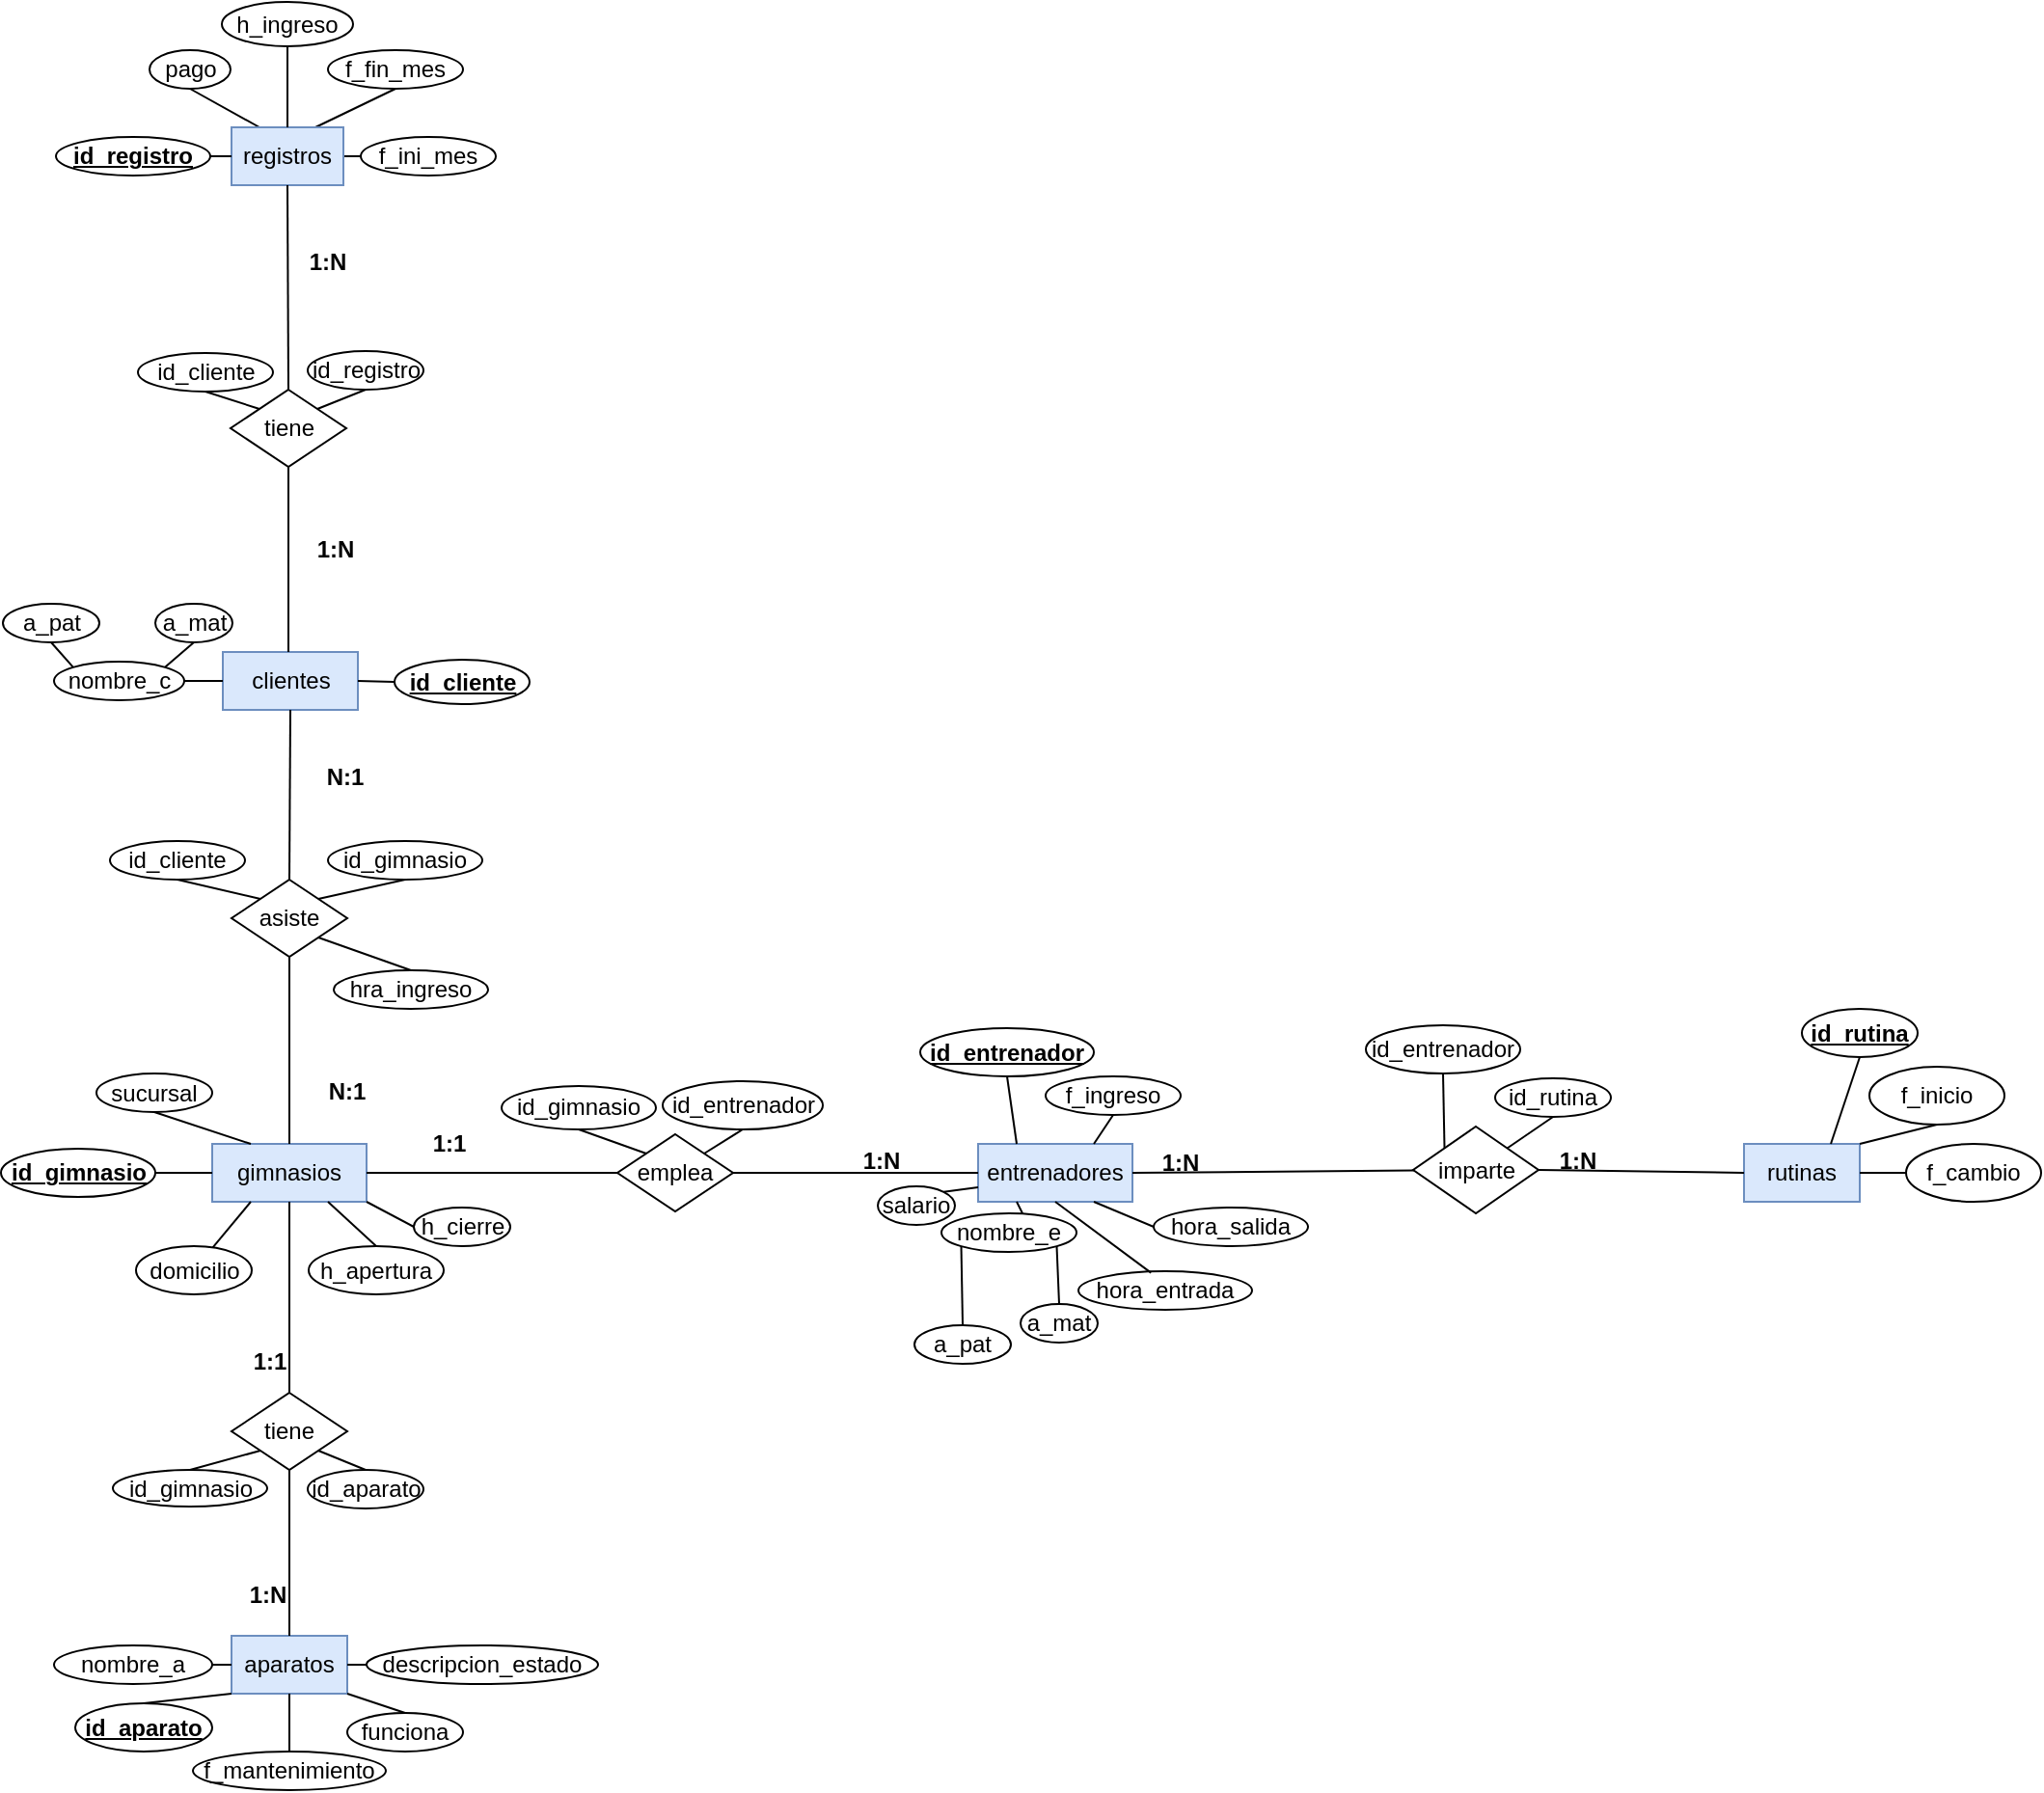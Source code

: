 <mxfile version="14.6.13" type="device"><diagram id="R2lEEEUBdFMjLlhIrx00" name="Page-1"><mxGraphModel dx="1730" dy="2013" grid="1" gridSize="10" guides="1" tooltips="1" connect="1" arrows="1" fold="1" page="1" pageScale="1" pageWidth="850" pageHeight="1100" math="0" shadow="0" extFonts="Permanent Marker^https://fonts.googleapis.com/css?family=Permanent+Marker"><root><mxCell id="0"/><mxCell id="1" parent="0"/><mxCell id="uuv2kir1ht-PG6qi3Y3Q-1" value="aparatos" style="rounded=0;whiteSpace=wrap;html=1;fillColor=#dae8fc;strokeColor=#6c8ebf;" parent="1" vertex="1"><mxGeometry x="122" y="515" width="60" height="30" as="geometry"/></mxCell><mxCell id="uuv2kir1ht-PG6qi3Y3Q-2" value="gimnasios" style="rounded=0;whiteSpace=wrap;html=1;fillColor=#dae8fc;strokeColor=#6c8ebf;" parent="1" vertex="1"><mxGeometry x="112" y="260" width="80" height="30" as="geometry"/></mxCell><mxCell id="uuv2kir1ht-PG6qi3Y3Q-4" value="&lt;u&gt;&lt;b&gt;id_gimnasio&lt;/b&gt;&lt;/u&gt;" style="ellipse;whiteSpace=wrap;html=1;" parent="1" vertex="1"><mxGeometry x="2.5" y="262.5" width="80" height="25" as="geometry"/></mxCell><mxCell id="uuv2kir1ht-PG6qi3Y3Q-6" value="" style="endArrow=none;html=1;entryX=1;entryY=0.5;entryDx=0;entryDy=0;exitX=0;exitY=0.5;exitDx=0;exitDy=0;" parent="1" source="uuv2kir1ht-PG6qi3Y3Q-2" target="uuv2kir1ht-PG6qi3Y3Q-4" edge="1"><mxGeometry width="50" height="50" relative="1" as="geometry"><mxPoint x="152" y="300" as="sourcePoint"/><mxPoint x="202" y="250" as="targetPoint"/></mxGeometry></mxCell><mxCell id="uuv2kir1ht-PG6qi3Y3Q-7" value="tiene" style="rhombus;whiteSpace=wrap;html=1;" parent="1" vertex="1"><mxGeometry x="122" y="389" width="60" height="40" as="geometry"/></mxCell><mxCell id="uuv2kir1ht-PG6qi3Y3Q-8" value="" style="endArrow=none;html=1;entryX=0.5;entryY=1;entryDx=0;entryDy=0;exitX=0.5;exitY=0;exitDx=0;exitDy=0;" parent="1" source="uuv2kir1ht-PG6qi3Y3Q-7" target="uuv2kir1ht-PG6qi3Y3Q-2" edge="1"><mxGeometry width="50" height="50" relative="1" as="geometry"><mxPoint x="182" y="370" as="sourcePoint"/><mxPoint x="232" y="320" as="targetPoint"/></mxGeometry></mxCell><mxCell id="uuv2kir1ht-PG6qi3Y3Q-9" value="" style="endArrow=none;html=1;entryX=0.5;entryY=1;entryDx=0;entryDy=0;exitX=0.5;exitY=0;exitDx=0;exitDy=0;" parent="1" source="uuv2kir1ht-PG6qi3Y3Q-1" target="uuv2kir1ht-PG6qi3Y3Q-7" edge="1"><mxGeometry width="50" height="50" relative="1" as="geometry"><mxPoint x="182" y="404" as="sourcePoint"/><mxPoint x="152" y="418" as="targetPoint"/></mxGeometry></mxCell><mxCell id="uuv2kir1ht-PG6qi3Y3Q-10" value="&lt;b&gt;&lt;u&gt;id_aparato&lt;/u&gt;&lt;/b&gt;" style="ellipse;whiteSpace=wrap;html=1;" parent="1" vertex="1"><mxGeometry x="41" y="550" width="71" height="25" as="geometry"/></mxCell><mxCell id="uuv2kir1ht-PG6qi3Y3Q-11" value="" style="endArrow=none;html=1;entryX=0;entryY=1;entryDx=0;entryDy=0;exitX=0.5;exitY=0;exitDx=0;exitDy=0;" parent="1" source="uuv2kir1ht-PG6qi3Y3Q-10" target="uuv2kir1ht-PG6qi3Y3Q-1" edge="1"><mxGeometry width="50" height="50" relative="1" as="geometry"><mxPoint x="232" y="485" as="sourcePoint"/><mxPoint x="282" y="435" as="targetPoint"/></mxGeometry></mxCell><mxCell id="uuv2kir1ht-PG6qi3Y3Q-12" value="f_mantenimiento" style="ellipse;whiteSpace=wrap;html=1;" parent="1" vertex="1"><mxGeometry x="102" y="575" width="100" height="20" as="geometry"/></mxCell><mxCell id="uuv2kir1ht-PG6qi3Y3Q-13" value="" style="endArrow=none;html=1;entryX=0.5;entryY=1;entryDx=0;entryDy=0;exitX=0.5;exitY=0;exitDx=0;exitDy=0;" parent="1" source="uuv2kir1ht-PG6qi3Y3Q-12" target="uuv2kir1ht-PG6qi3Y3Q-1" edge="1"><mxGeometry width="50" height="50" relative="1" as="geometry"><mxPoint x="232" y="485" as="sourcePoint"/><mxPoint x="282" y="435" as="targetPoint"/></mxGeometry></mxCell><mxCell id="uuv2kir1ht-PG6qi3Y3Q-14" value="funciona" style="ellipse;whiteSpace=wrap;html=1;" parent="1" vertex="1"><mxGeometry x="182" y="555" width="60" height="20" as="geometry"/></mxCell><mxCell id="uuv2kir1ht-PG6qi3Y3Q-15" value="" style="endArrow=none;html=1;entryX=1;entryY=1;entryDx=0;entryDy=0;exitX=0.5;exitY=0;exitDx=0;exitDy=0;" parent="1" source="uuv2kir1ht-PG6qi3Y3Q-14" target="uuv2kir1ht-PG6qi3Y3Q-1" edge="1"><mxGeometry width="50" height="50" relative="1" as="geometry"><mxPoint x="232" y="485" as="sourcePoint"/><mxPoint x="282" y="435" as="targetPoint"/></mxGeometry></mxCell><mxCell id="uuv2kir1ht-PG6qi3Y3Q-16" value="emplea" style="rhombus;whiteSpace=wrap;html=1;" parent="1" vertex="1"><mxGeometry x="322" y="255" width="60" height="40" as="geometry"/></mxCell><mxCell id="uuv2kir1ht-PG6qi3Y3Q-17" value="" style="endArrow=none;html=1;exitX=1;exitY=0.5;exitDx=0;exitDy=0;entryX=0;entryY=0.5;entryDx=0;entryDy=0;" parent="1" source="uuv2kir1ht-PG6qi3Y3Q-2" target="uuv2kir1ht-PG6qi3Y3Q-16" edge="1"><mxGeometry width="50" height="50" relative="1" as="geometry"><mxPoint x="262" y="310" as="sourcePoint"/><mxPoint x="252" y="265" as="targetPoint"/></mxGeometry></mxCell><mxCell id="uuv2kir1ht-PG6qi3Y3Q-18" value="entrenadores" style="rounded=0;whiteSpace=wrap;html=1;fillColor=#dae8fc;strokeColor=#6c8ebf;" parent="1" vertex="1"><mxGeometry x="509" y="260" width="80" height="30" as="geometry"/></mxCell><mxCell id="uuv2kir1ht-PG6qi3Y3Q-19" value="" style="endArrow=none;html=1;exitX=1;exitY=0.5;exitDx=0;exitDy=0;entryX=0;entryY=0.5;entryDx=0;entryDy=0;" parent="1" source="uuv2kir1ht-PG6qi3Y3Q-16" target="uuv2kir1ht-PG6qi3Y3Q-18" edge="1"><mxGeometry width="50" height="50" relative="1" as="geometry"><mxPoint x="292" y="320" as="sourcePoint"/><mxPoint x="342" y="270" as="targetPoint"/></mxGeometry></mxCell><mxCell id="uuv2kir1ht-PG6qi3Y3Q-20" value="&lt;b&gt;&lt;u&gt;id_entrenador&lt;/u&gt;&lt;/b&gt;" style="ellipse;whiteSpace=wrap;html=1;" parent="1" vertex="1"><mxGeometry x="479" y="200" width="90" height="25" as="geometry"/></mxCell><mxCell id="uuv2kir1ht-PG6qi3Y3Q-21" value="" style="endArrow=none;html=1;entryX=0.5;entryY=1;entryDx=0;entryDy=0;exitX=0.25;exitY=0;exitDx=0;exitDy=0;" parent="1" source="uuv2kir1ht-PG6qi3Y3Q-18" target="uuv2kir1ht-PG6qi3Y3Q-20" edge="1"><mxGeometry width="50" height="50" relative="1" as="geometry"><mxPoint x="449" y="320" as="sourcePoint"/><mxPoint x="499" y="270" as="targetPoint"/></mxGeometry></mxCell><mxCell id="uuv2kir1ht-PG6qi3Y3Q-22" value="f_ingreso" style="ellipse;whiteSpace=wrap;html=1;" parent="1" vertex="1"><mxGeometry x="544" y="225" width="70" height="20" as="geometry"/></mxCell><mxCell id="uuv2kir1ht-PG6qi3Y3Q-23" value="" style="endArrow=none;html=1;exitX=0.5;exitY=1;exitDx=0;exitDy=0;entryX=0.75;entryY=0;entryDx=0;entryDy=0;" parent="1" source="uuv2kir1ht-PG6qi3Y3Q-22" target="uuv2kir1ht-PG6qi3Y3Q-18" edge="1"><mxGeometry width="50" height="50" relative="1" as="geometry"><mxPoint x="449" y="320" as="sourcePoint"/><mxPoint x="499" y="270" as="targetPoint"/></mxGeometry></mxCell><mxCell id="uuv2kir1ht-PG6qi3Y3Q-26" value="nombre_e" style="ellipse;whiteSpace=wrap;html=1;" parent="1" vertex="1"><mxGeometry x="490" y="296" width="70" height="20" as="geometry"/></mxCell><mxCell id="uuv2kir1ht-PG6qi3Y3Q-27" value="" style="endArrow=none;html=1;entryX=0.25;entryY=1;entryDx=0;entryDy=0;exitX=0.6;exitY=0;exitDx=0;exitDy=0;exitPerimeter=0;" parent="1" source="uuv2kir1ht-PG6qi3Y3Q-26" target="uuv2kir1ht-PG6qi3Y3Q-18" edge="1"><mxGeometry width="50" height="50" relative="1" as="geometry"><mxPoint x="499" y="320" as="sourcePoint"/><mxPoint x="549" y="280" as="targetPoint"/></mxGeometry></mxCell><mxCell id="uuv2kir1ht-PG6qi3Y3Q-28" value="" style="endArrow=none;html=1;entryX=0;entryY=1;entryDx=0;entryDy=0;exitX=0.5;exitY=0;exitDx=0;exitDy=0;" parent="1" source="uuv2kir1ht-PG6qi3Y3Q-29" target="uuv2kir1ht-PG6qi3Y3Q-26" edge="1"><mxGeometry width="50" height="50" relative="1" as="geometry"><mxPoint x="453" y="346" as="sourcePoint"/><mxPoint x="543" y="266" as="targetPoint"/></mxGeometry></mxCell><mxCell id="uuv2kir1ht-PG6qi3Y3Q-29" value="a_pat" style="ellipse;whiteSpace=wrap;html=1;" parent="1" vertex="1"><mxGeometry x="476" y="354" width="50" height="20" as="geometry"/></mxCell><mxCell id="uuv2kir1ht-PG6qi3Y3Q-30" value="a_mat" style="ellipse;whiteSpace=wrap;html=1;" parent="1" vertex="1"><mxGeometry x="531" y="343" width="40" height="20" as="geometry"/></mxCell><mxCell id="uuv2kir1ht-PG6qi3Y3Q-31" value="" style="endArrow=none;html=1;entryX=0.5;entryY=0;entryDx=0;entryDy=0;exitX=1;exitY=1;exitDx=0;exitDy=0;" parent="1" source="uuv2kir1ht-PG6qi3Y3Q-26" target="uuv2kir1ht-PG6qi3Y3Q-30" edge="1"><mxGeometry width="50" height="50" relative="1" as="geometry"><mxPoint x="493" y="316" as="sourcePoint"/><mxPoint x="543" y="266" as="targetPoint"/></mxGeometry></mxCell><mxCell id="uuv2kir1ht-PG6qi3Y3Q-32" value="hora_entrada" style="ellipse;whiteSpace=wrap;html=1;" parent="1" vertex="1"><mxGeometry x="561" y="326" width="90" height="20" as="geometry"/></mxCell><mxCell id="uuv2kir1ht-PG6qi3Y3Q-33" value="" style="endArrow=none;html=1;entryX=0.418;entryY=0.04;entryDx=0;entryDy=0;exitX=0.5;exitY=1;exitDx=0;exitDy=0;entryPerimeter=0;" parent="1" source="uuv2kir1ht-PG6qi3Y3Q-18" target="uuv2kir1ht-PG6qi3Y3Q-32" edge="1"><mxGeometry width="50" height="50" relative="1" as="geometry"><mxPoint x="598.677" y="319.083" as="sourcePoint"/><mxPoint x="585" y="269" as="targetPoint"/></mxGeometry></mxCell><mxCell id="uuv2kir1ht-PG6qi3Y3Q-34" value="hora_salida" style="ellipse;whiteSpace=wrap;html=1;" parent="1" vertex="1"><mxGeometry x="600" y="293" width="80" height="20" as="geometry"/></mxCell><mxCell id="uuv2kir1ht-PG6qi3Y3Q-35" value="" style="endArrow=none;html=1;entryX=0;entryY=0.5;entryDx=0;entryDy=0;exitX=0.75;exitY=1;exitDx=0;exitDy=0;" parent="1" source="uuv2kir1ht-PG6qi3Y3Q-18" target="uuv2kir1ht-PG6qi3Y3Q-34" edge="1"><mxGeometry width="50" height="50" relative="1" as="geometry"><mxPoint x="605.0" y="312" as="sourcePoint"/><mxPoint x="725" y="279" as="targetPoint"/></mxGeometry></mxCell><mxCell id="uuv2kir1ht-PG6qi3Y3Q-36" value="" style="endArrow=none;html=1;exitX=1;exitY=0.5;exitDx=0;exitDy=0;" parent="1" source="uuv2kir1ht-PG6qi3Y3Q-18" target="uuv2kir1ht-PG6qi3Y3Q-37" edge="1"><mxGeometry width="50" height="50" relative="1" as="geometry"><mxPoint x="482" y="380" as="sourcePoint"/><mxPoint x="502" y="275" as="targetPoint"/></mxGeometry></mxCell><mxCell id="uuv2kir1ht-PG6qi3Y3Q-37" value="imparte" style="rhombus;whiteSpace=wrap;html=1;" parent="1" vertex="1"><mxGeometry x="734.5" y="251" width="65" height="45" as="geometry"/></mxCell><mxCell id="uuv2kir1ht-PG6qi3Y3Q-38" value="rutinas" style="rounded=0;whiteSpace=wrap;html=1;fillColor=#dae8fc;strokeColor=#6c8ebf;" parent="1" vertex="1"><mxGeometry x="906" y="260" width="60" height="30" as="geometry"/></mxCell><mxCell id="uuv2kir1ht-PG6qi3Y3Q-39" value="" style="endArrow=none;html=1;exitX=1;exitY=0.5;exitDx=0;exitDy=0;entryX=0;entryY=0.5;entryDx=0;entryDy=0;" parent="1" source="uuv2kir1ht-PG6qi3Y3Q-37" target="uuv2kir1ht-PG6qi3Y3Q-38" edge="1"><mxGeometry width="50" height="50" relative="1" as="geometry"><mxPoint x="482" y="380" as="sourcePoint"/><mxPoint x="532" y="330" as="targetPoint"/></mxGeometry></mxCell><mxCell id="uuv2kir1ht-PG6qi3Y3Q-40" value="&lt;b&gt;&lt;u&gt;id_rutina&lt;/u&gt;&lt;/b&gt;" style="ellipse;whiteSpace=wrap;html=1;" parent="1" vertex="1"><mxGeometry x="936" y="190" width="60" height="25" as="geometry"/></mxCell><mxCell id="uuv2kir1ht-PG6qi3Y3Q-41" value="" style="endArrow=none;html=1;entryX=0.5;entryY=1;entryDx=0;entryDy=0;exitX=0.75;exitY=0;exitDx=0;exitDy=0;" parent="1" source="uuv2kir1ht-PG6qi3Y3Q-38" target="uuv2kir1ht-PG6qi3Y3Q-40" edge="1"><mxGeometry width="50" height="50" relative="1" as="geometry"><mxPoint x="806" y="380" as="sourcePoint"/><mxPoint x="856" y="330" as="targetPoint"/></mxGeometry></mxCell><mxCell id="uuv2kir1ht-PG6qi3Y3Q-42" value="f_inicio" style="ellipse;whiteSpace=wrap;html=1;" parent="1" vertex="1"><mxGeometry x="971" y="220" width="70" height="30" as="geometry"/></mxCell><mxCell id="uuv2kir1ht-PG6qi3Y3Q-43" value="" style="endArrow=none;html=1;entryX=0.5;entryY=1;entryDx=0;entryDy=0;exitX=1;exitY=0;exitDx=0;exitDy=0;" parent="1" source="uuv2kir1ht-PG6qi3Y3Q-38" target="uuv2kir1ht-PG6qi3Y3Q-42" edge="1"><mxGeometry width="50" height="50" relative="1" as="geometry"><mxPoint x="806" y="380" as="sourcePoint"/><mxPoint x="856" y="330" as="targetPoint"/></mxGeometry></mxCell><mxCell id="uuv2kir1ht-PG6qi3Y3Q-44" value="f_cambio" style="ellipse;whiteSpace=wrap;html=1;" parent="1" vertex="1"><mxGeometry x="990" y="260" width="70" height="30" as="geometry"/></mxCell><mxCell id="uuv2kir1ht-PG6qi3Y3Q-45" value="" style="endArrow=none;html=1;entryX=0;entryY=0.5;entryDx=0;entryDy=0;exitX=1;exitY=0.5;exitDx=0;exitDy=0;" parent="1" source="uuv2kir1ht-PG6qi3Y3Q-38" target="uuv2kir1ht-PG6qi3Y3Q-44" edge="1"><mxGeometry width="50" height="50" relative="1" as="geometry"><mxPoint x="966" y="270" as="sourcePoint"/><mxPoint x="856" y="330" as="targetPoint"/></mxGeometry></mxCell><mxCell id="uuv2kir1ht-PG6qi3Y3Q-47" value="asiste" style="rhombus;whiteSpace=wrap;html=1;" parent="1" vertex="1"><mxGeometry x="122" y="123" width="60" height="40" as="geometry"/></mxCell><mxCell id="uuv2kir1ht-PG6qi3Y3Q-48" value="clientes" style="rounded=0;whiteSpace=wrap;html=1;fillColor=#dae8fc;strokeColor=#6c8ebf;" parent="1" vertex="1"><mxGeometry x="117.5" y="5" width="70" height="30" as="geometry"/></mxCell><mxCell id="uuv2kir1ht-PG6qi3Y3Q-49" value="" style="endArrow=none;html=1;entryX=0.5;entryY=0;entryDx=0;entryDy=0;exitX=0.5;exitY=1;exitDx=0;exitDy=0;" parent="1" source="uuv2kir1ht-PG6qi3Y3Q-47" target="uuv2kir1ht-PG6qi3Y3Q-2" edge="1"><mxGeometry width="50" height="50" relative="1" as="geometry"><mxPoint x="152" y="220" as="sourcePoint"/><mxPoint x="422" y="320" as="targetPoint"/></mxGeometry></mxCell><mxCell id="uuv2kir1ht-PG6qi3Y3Q-51" value="nombre_c" style="ellipse;whiteSpace=wrap;html=1;" parent="1" vertex="1"><mxGeometry x="30" y="10" width="67.5" height="20" as="geometry"/></mxCell><mxCell id="uuv2kir1ht-PG6qi3Y3Q-52" value="a_pat" style="ellipse;whiteSpace=wrap;html=1;" parent="1" vertex="1"><mxGeometry x="3.5" y="-20" width="50" height="20" as="geometry"/></mxCell><mxCell id="uuv2kir1ht-PG6qi3Y3Q-53" value="a_mat" style="ellipse;whiteSpace=wrap;html=1;" parent="1" vertex="1"><mxGeometry x="82.5" y="-20" width="40" height="20" as="geometry"/></mxCell><mxCell id="uuv2kir1ht-PG6qi3Y3Q-54" value="" style="endArrow=none;html=1;entryX=0;entryY=0.5;entryDx=0;entryDy=0;exitX=1;exitY=0.5;exitDx=0;exitDy=0;" parent="1" source="uuv2kir1ht-PG6qi3Y3Q-51" target="uuv2kir1ht-PG6qi3Y3Q-48" edge="1"><mxGeometry width="50" height="50" relative="1" as="geometry"><mxPoint x="-47.5" y="-20" as="sourcePoint"/><mxPoint x="2.5" y="-70" as="targetPoint"/></mxGeometry></mxCell><mxCell id="uuv2kir1ht-PG6qi3Y3Q-55" value="" style="endArrow=none;html=1;entryX=0;entryY=0;entryDx=0;entryDy=0;exitX=0.5;exitY=1;exitDx=0;exitDy=0;" parent="1" source="uuv2kir1ht-PG6qi3Y3Q-52" target="uuv2kir1ht-PG6qi3Y3Q-51" edge="1"><mxGeometry width="50" height="50" relative="1" as="geometry"><mxPoint x="-47.5" y="-20" as="sourcePoint"/><mxPoint x="2.5" y="-70" as="targetPoint"/></mxGeometry></mxCell><mxCell id="uuv2kir1ht-PG6qi3Y3Q-56" value="" style="endArrow=none;html=1;entryX=1;entryY=0;entryDx=0;entryDy=0;exitX=0.5;exitY=1;exitDx=0;exitDy=0;" parent="1" source="uuv2kir1ht-PG6qi3Y3Q-53" target="uuv2kir1ht-PG6qi3Y3Q-51" edge="1"><mxGeometry width="50" height="50" relative="1" as="geometry"><mxPoint x="-47.5" y="-20" as="sourcePoint"/><mxPoint x="2.5" y="-70" as="targetPoint"/></mxGeometry></mxCell><mxCell id="uuv2kir1ht-PG6qi3Y3Q-58" value="f_ini_mes" style="ellipse;whiteSpace=wrap;html=1;" parent="1" vertex="1"><mxGeometry x="189" y="-262" width="70" height="20" as="geometry"/></mxCell><mxCell id="uuv2kir1ht-PG6qi3Y3Q-59" value="" style="endArrow=none;html=1;entryX=1;entryY=0.5;entryDx=0;entryDy=0;exitX=0;exitY=0.5;exitDx=0;exitDy=0;" parent="1" source="uuv2kir1ht-PG6qi3Y3Q-58" target="sKHN3SP-v_FrCl7Ed8Ae-23" edge="1"><mxGeometry width="50" height="50" relative="1" as="geometry"><mxPoint x="21" y="-477" as="sourcePoint"/><mxPoint x="71" y="-527" as="targetPoint"/></mxGeometry></mxCell><mxCell id="uuv2kir1ht-PG6qi3Y3Q-60" value="f_fin_mes" style="ellipse;whiteSpace=wrap;html=1;" parent="1" vertex="1"><mxGeometry x="172" y="-307" width="70" height="20" as="geometry"/></mxCell><mxCell id="uuv2kir1ht-PG6qi3Y3Q-61" value="" style="endArrow=none;html=1;entryX=0.5;entryY=1;entryDx=0;entryDy=0;exitX=0.75;exitY=0;exitDx=0;exitDy=0;" parent="1" source="sKHN3SP-v_FrCl7Ed8Ae-23" target="uuv2kir1ht-PG6qi3Y3Q-60" edge="1"><mxGeometry width="50" height="50" relative="1" as="geometry"><mxPoint x="21" y="-477" as="sourcePoint"/><mxPoint x="71" y="-527" as="targetPoint"/></mxGeometry></mxCell><mxCell id="uuv2kir1ht-PG6qi3Y3Q-62" value="pago" style="ellipse;whiteSpace=wrap;html=1;" parent="1" vertex="1"><mxGeometry x="79.5" y="-307" width="42" height="20" as="geometry"/></mxCell><mxCell id="uuv2kir1ht-PG6qi3Y3Q-63" value="" style="endArrow=none;html=1;entryX=0.25;entryY=0;entryDx=0;entryDy=0;exitX=0.5;exitY=1;exitDx=0;exitDy=0;" parent="1" source="uuv2kir1ht-PG6qi3Y3Q-62" target="sKHN3SP-v_FrCl7Ed8Ae-23" edge="1"><mxGeometry width="50" height="50" relative="1" as="geometry"><mxPoint x="45" y="-287" as="sourcePoint"/><mxPoint x="101" y="-337" as="targetPoint"/></mxGeometry></mxCell><mxCell id="uuv2kir1ht-PG6qi3Y3Q-64" value="&lt;b&gt;1:1&lt;/b&gt;" style="text;html=1;strokeColor=none;fillColor=none;align=center;verticalAlign=middle;whiteSpace=wrap;rounded=0;" parent="1" vertex="1"><mxGeometry x="121.5" y="363" width="40" height="20" as="geometry"/></mxCell><mxCell id="uuv2kir1ht-PG6qi3Y3Q-65" value="&lt;b&gt;1:N&lt;/b&gt;" style="text;html=1;strokeColor=none;fillColor=none;align=center;verticalAlign=middle;whiteSpace=wrap;rounded=0;" parent="1" vertex="1"><mxGeometry x="120.5" y="484" width="40" height="20" as="geometry"/></mxCell><mxCell id="uuv2kir1ht-PG6qi3Y3Q-66" value="&lt;b&gt;1:1&lt;/b&gt;" style="text;html=1;strokeColor=none;fillColor=none;align=center;verticalAlign=middle;whiteSpace=wrap;rounded=0;" parent="1" vertex="1"><mxGeometry x="215" y="250" width="40" height="20" as="geometry"/></mxCell><mxCell id="uuv2kir1ht-PG6qi3Y3Q-67" value="&lt;b&gt;1:N&lt;/b&gt;" style="text;html=1;strokeColor=none;fillColor=none;align=center;verticalAlign=middle;whiteSpace=wrap;rounded=0;" parent="1" vertex="1"><mxGeometry x="439" y="259" width="40" height="20" as="geometry"/></mxCell><mxCell id="uuv2kir1ht-PG6qi3Y3Q-68" value="&lt;b&gt;1:N&lt;/b&gt;" style="text;html=1;strokeColor=none;fillColor=none;align=center;verticalAlign=middle;whiteSpace=wrap;rounded=0;" parent="1" vertex="1"><mxGeometry x="594" y="260" width="40" height="20" as="geometry"/></mxCell><mxCell id="uuv2kir1ht-PG6qi3Y3Q-69" value="&lt;b&gt;1:N&lt;/b&gt;" style="text;html=1;strokeColor=none;fillColor=none;align=center;verticalAlign=middle;whiteSpace=wrap;rounded=0;" parent="1" vertex="1"><mxGeometry x="799.5" y="258.5" width="40" height="20" as="geometry"/></mxCell><mxCell id="uuv2kir1ht-PG6qi3Y3Q-70" value="&lt;b&gt;1:N&lt;/b&gt;" style="text;html=1;strokeColor=none;fillColor=none;align=center;verticalAlign=middle;whiteSpace=wrap;rounded=0;" parent="1" vertex="1"><mxGeometry x="152" y="-207" width="40" height="20" as="geometry"/></mxCell><mxCell id="uuv2kir1ht-PG6qi3Y3Q-71" value="&lt;b&gt;1:N&lt;/b&gt;" style="text;html=1;strokeColor=none;fillColor=none;align=center;verticalAlign=middle;whiteSpace=wrap;rounded=0;" parent="1" vertex="1"><mxGeometry x="156" y="-58" width="40" height="20" as="geometry"/></mxCell><mxCell id="uuv2kir1ht-PG6qi3Y3Q-72" value="domicilio" style="ellipse;whiteSpace=wrap;html=1;" parent="1" vertex="1"><mxGeometry x="72.5" y="313" width="60" height="25" as="geometry"/></mxCell><mxCell id="uuv2kir1ht-PG6qi3Y3Q-73" value="" style="endArrow=none;html=1;exitX=0.25;exitY=1;exitDx=0;exitDy=0;" parent="1" source="uuv2kir1ht-PG6qi3Y3Q-2" target="uuv2kir1ht-PG6qi3Y3Q-72" edge="1"><mxGeometry width="50" height="50" relative="1" as="geometry"><mxPoint x="382" y="340" as="sourcePoint"/><mxPoint x="432" y="290" as="targetPoint"/></mxGeometry></mxCell><mxCell id="uuv2kir1ht-PG6qi3Y3Q-74" value="sucursal" style="ellipse;whiteSpace=wrap;html=1;" parent="1" vertex="1"><mxGeometry x="52" y="223.5" width="60" height="20" as="geometry"/></mxCell><mxCell id="uuv2kir1ht-PG6qi3Y3Q-75" value="" style="endArrow=none;html=1;entryX=0.5;entryY=1;entryDx=0;entryDy=0;exitX=0.25;exitY=0;exitDx=0;exitDy=0;" parent="1" source="uuv2kir1ht-PG6qi3Y3Q-2" target="uuv2kir1ht-PG6qi3Y3Q-74" edge="1"><mxGeometry width="50" height="50" relative="1" as="geometry"><mxPoint x="290" y="330" as="sourcePoint"/><mxPoint x="340" y="280" as="targetPoint"/></mxGeometry></mxCell><mxCell id="uuv2kir1ht-PG6qi3Y3Q-76" value="h_apertura" style="ellipse;whiteSpace=wrap;html=1;" parent="1" vertex="1"><mxGeometry x="162" y="313" width="70" height="25" as="geometry"/></mxCell><mxCell id="uuv2kir1ht-PG6qi3Y3Q-77" value="" style="endArrow=none;html=1;exitX=0.5;exitY=0;exitDx=0;exitDy=0;entryX=0.75;entryY=1;entryDx=0;entryDy=0;" parent="1" source="uuv2kir1ht-PG6qi3Y3Q-76" target="uuv2kir1ht-PG6qi3Y3Q-2" edge="1"><mxGeometry width="50" height="50" relative="1" as="geometry"><mxPoint x="290" y="330" as="sourcePoint"/><mxPoint x="340" y="280" as="targetPoint"/></mxGeometry></mxCell><mxCell id="uuv2kir1ht-PG6qi3Y3Q-78" value="h_cierre" style="ellipse;whiteSpace=wrap;html=1;" parent="1" vertex="1"><mxGeometry x="216.5" y="293" width="50" height="20" as="geometry"/></mxCell><mxCell id="uuv2kir1ht-PG6qi3Y3Q-79" value="" style="endArrow=none;html=1;entryX=1;entryY=1;entryDx=0;entryDy=0;exitX=0;exitY=0.5;exitDx=0;exitDy=0;" parent="1" source="uuv2kir1ht-PG6qi3Y3Q-78" target="uuv2kir1ht-PG6qi3Y3Q-2" edge="1"><mxGeometry width="50" height="50" relative="1" as="geometry"><mxPoint x="227" y="295" as="sourcePoint"/><mxPoint x="340" y="280" as="targetPoint"/></mxGeometry></mxCell><mxCell id="uuv2kir1ht-PG6qi3Y3Q-80" value="nombre_a" style="ellipse;whiteSpace=wrap;html=1;" parent="1" vertex="1"><mxGeometry x="30" y="520" width="82" height="20" as="geometry"/></mxCell><mxCell id="uuv2kir1ht-PG6qi3Y3Q-81" value="" style="endArrow=none;html=1;exitX=1;exitY=0.5;exitDx=0;exitDy=0;entryX=0;entryY=0.5;entryDx=0;entryDy=0;" parent="1" source="uuv2kir1ht-PG6qi3Y3Q-80" target="uuv2kir1ht-PG6qi3Y3Q-1" edge="1"><mxGeometry width="50" height="50" relative="1" as="geometry"><mxPoint x="320" y="435" as="sourcePoint"/><mxPoint x="370" y="385" as="targetPoint"/></mxGeometry></mxCell><mxCell id="uuv2kir1ht-PG6qi3Y3Q-82" value="descripcion_estado" style="ellipse;whiteSpace=wrap;html=1;" parent="1" vertex="1"><mxGeometry x="192" y="520" width="120" height="20" as="geometry"/></mxCell><mxCell id="uuv2kir1ht-PG6qi3Y3Q-83" value="" style="endArrow=none;html=1;exitX=1;exitY=0.5;exitDx=0;exitDy=0;entryX=0;entryY=0.5;entryDx=0;entryDy=0;" parent="1" source="uuv2kir1ht-PG6qi3Y3Q-1" target="uuv2kir1ht-PG6qi3Y3Q-82" edge="1"><mxGeometry width="50" height="50" relative="1" as="geometry"><mxPoint x="320" y="435" as="sourcePoint"/><mxPoint x="370" y="385" as="targetPoint"/></mxGeometry></mxCell><mxCell id="sKHN3SP-v_FrCl7Ed8Ae-2" value="id_gimnasio" style="ellipse;whiteSpace=wrap;html=1;" parent="1" vertex="1"><mxGeometry x="262" y="230" width="80" height="22.5" as="geometry"/></mxCell><mxCell id="sKHN3SP-v_FrCl7Ed8Ae-3" value="" style="endArrow=none;html=1;entryX=0.5;entryY=1;entryDx=0;entryDy=0;exitX=0;exitY=0;exitDx=0;exitDy=0;" parent="1" source="uuv2kir1ht-PG6qi3Y3Q-16" target="sKHN3SP-v_FrCl7Ed8Ae-2" edge="1"><mxGeometry width="50" height="50" relative="1" as="geometry"><mxPoint x="420" y="390" as="sourcePoint"/><mxPoint x="470" y="340" as="targetPoint"/></mxGeometry></mxCell><mxCell id="sKHN3SP-v_FrCl7Ed8Ae-4" value="id_entrenador" style="ellipse;whiteSpace=wrap;html=1;" parent="1" vertex="1"><mxGeometry x="345.5" y="227.5" width="83" height="25" as="geometry"/></mxCell><mxCell id="sKHN3SP-v_FrCl7Ed8Ae-5" value="" style="endArrow=none;html=1;entryX=0.5;entryY=1;entryDx=0;entryDy=0;exitX=1;exitY=0;exitDx=0;exitDy=0;" parent="1" source="uuv2kir1ht-PG6qi3Y3Q-16" target="sKHN3SP-v_FrCl7Ed8Ae-4" edge="1"><mxGeometry width="50" height="50" relative="1" as="geometry"><mxPoint x="420" y="300" as="sourcePoint"/><mxPoint x="470" y="250" as="targetPoint"/></mxGeometry></mxCell><mxCell id="sKHN3SP-v_FrCl7Ed8Ae-6" value="&lt;b&gt;&lt;u&gt;id_cliente&lt;/u&gt;&lt;/b&gt;" style="ellipse;whiteSpace=wrap;html=1;" parent="1" vertex="1"><mxGeometry x="206.5" y="9" width="70" height="23" as="geometry"/></mxCell><mxCell id="sKHN3SP-v_FrCl7Ed8Ae-7" value="" style="endArrow=none;html=1;exitX=1;exitY=0.5;exitDx=0;exitDy=0;entryX=0;entryY=0.5;entryDx=0;entryDy=0;" parent="1" source="uuv2kir1ht-PG6qi3Y3Q-48" target="sKHN3SP-v_FrCl7Ed8Ae-6" edge="1"><mxGeometry width="50" height="50" relative="1" as="geometry"><mxPoint x="-9.5" y="-100" as="sourcePoint"/><mxPoint x="40.5" y="-150" as="targetPoint"/></mxGeometry></mxCell><mxCell id="sKHN3SP-v_FrCl7Ed8Ae-8" value="id_entrenador" style="ellipse;whiteSpace=wrap;html=1;" parent="1" vertex="1"><mxGeometry x="710" y="198.5" width="80" height="25" as="geometry"/></mxCell><mxCell id="sKHN3SP-v_FrCl7Ed8Ae-9" value="" style="endArrow=none;html=1;entryX=0.5;entryY=1;entryDx=0;entryDy=0;exitX=0;exitY=0;exitDx=0;exitDy=0;" parent="1" source="uuv2kir1ht-PG6qi3Y3Q-37" target="sKHN3SP-v_FrCl7Ed8Ae-8" edge="1"><mxGeometry width="50" height="50" relative="1" as="geometry"><mxPoint x="710" y="338.5" as="sourcePoint"/><mxPoint x="760" y="288.5" as="targetPoint"/></mxGeometry></mxCell><mxCell id="sKHN3SP-v_FrCl7Ed8Ae-10" value="id_rutina" style="ellipse;whiteSpace=wrap;html=1;" parent="1" vertex="1"><mxGeometry x="777" y="226" width="60" height="20" as="geometry"/></mxCell><mxCell id="sKHN3SP-v_FrCl7Ed8Ae-11" value="" style="endArrow=none;html=1;entryX=0.5;entryY=1;entryDx=0;entryDy=0;exitX=1;exitY=0;exitDx=0;exitDy=0;" parent="1" source="uuv2kir1ht-PG6qi3Y3Q-37" target="sKHN3SP-v_FrCl7Ed8Ae-10" edge="1"><mxGeometry width="50" height="50" relative="1" as="geometry"><mxPoint x="710" y="338.5" as="sourcePoint"/><mxPoint x="760" y="288.5" as="targetPoint"/></mxGeometry></mxCell><mxCell id="sKHN3SP-v_FrCl7Ed8Ae-17" value="id_gimnasio" style="ellipse;whiteSpace=wrap;html=1;" parent="1" vertex="1"><mxGeometry x="60.5" y="429" width="80" height="19" as="geometry"/></mxCell><mxCell id="sKHN3SP-v_FrCl7Ed8Ae-18" value="" style="endArrow=none;html=1;entryX=0.5;entryY=0;entryDx=0;entryDy=0;exitX=0;exitY=1;exitDx=0;exitDy=0;" parent="1" source="uuv2kir1ht-PG6qi3Y3Q-7" target="sKHN3SP-v_FrCl7Ed8Ae-17" edge="1"><mxGeometry width="50" height="50" relative="1" as="geometry"><mxPoint x="400" y="475" as="sourcePoint"/><mxPoint x="450" y="425" as="targetPoint"/></mxGeometry></mxCell><mxCell id="sKHN3SP-v_FrCl7Ed8Ae-19" value="id_aparato" style="ellipse;whiteSpace=wrap;html=1;" parent="1" vertex="1"><mxGeometry x="161.5" y="429" width="60" height="20" as="geometry"/></mxCell><mxCell id="sKHN3SP-v_FrCl7Ed8Ae-20" value="" style="endArrow=none;html=1;entryX=0.5;entryY=0;entryDx=0;entryDy=0;exitX=1;exitY=1;exitDx=0;exitDy=0;" parent="1" source="uuv2kir1ht-PG6qi3Y3Q-7" target="sKHN3SP-v_FrCl7Ed8Ae-19" edge="1"><mxGeometry width="50" height="50" relative="1" as="geometry"><mxPoint x="400" y="475" as="sourcePoint"/><mxPoint x="450" y="425" as="targetPoint"/></mxGeometry></mxCell><mxCell id="sKHN3SP-v_FrCl7Ed8Ae-22" value="tiene" style="rhombus;whiteSpace=wrap;html=1;" parent="1" vertex="1"><mxGeometry x="121.5" y="-131" width="60" height="40" as="geometry"/></mxCell><mxCell id="sKHN3SP-v_FrCl7Ed8Ae-23" value="registros" style="rounded=0;whiteSpace=wrap;html=1;fillColor=#dae8fc;strokeColor=#6c8ebf;" parent="1" vertex="1"><mxGeometry x="122" y="-267" width="58" height="30" as="geometry"/></mxCell><mxCell id="sKHN3SP-v_FrCl7Ed8Ae-28" value="" style="endArrow=none;html=1;exitX=0.5;exitY=0;exitDx=0;exitDy=0;entryX=0.5;entryY=1;entryDx=0;entryDy=0;" parent="1" source="uuv2kir1ht-PG6qi3Y3Q-47" target="uuv2kir1ht-PG6qi3Y3Q-48" edge="1"><mxGeometry width="50" height="50" relative="1" as="geometry"><mxPoint x="700" y="430" as="sourcePoint"/><mxPoint x="612" y="450" as="targetPoint"/></mxGeometry></mxCell><mxCell id="sKHN3SP-v_FrCl7Ed8Ae-29" value="" style="endArrow=none;html=1;exitX=0.5;exitY=0;exitDx=0;exitDy=0;entryX=0.5;entryY=1;entryDx=0;entryDy=0;" parent="1" target="sKHN3SP-v_FrCl7Ed8Ae-22" edge="1"><mxGeometry width="50" height="50" relative="1" as="geometry"><mxPoint x="151.5" y="5" as="sourcePoint"/><mxPoint x="152" y="-18" as="targetPoint"/></mxGeometry></mxCell><mxCell id="sKHN3SP-v_FrCl7Ed8Ae-30" value="&lt;b&gt;&lt;u&gt;id_registro&lt;/u&gt;&lt;/b&gt;" style="ellipse;whiteSpace=wrap;html=1;" parent="1" vertex="1"><mxGeometry x="31" y="-262" width="80" height="20" as="geometry"/></mxCell><mxCell id="sKHN3SP-v_FrCl7Ed8Ae-31" value="" style="endArrow=none;html=1;entryX=0;entryY=0.5;entryDx=0;entryDy=0;exitX=1;exitY=0.5;exitDx=0;exitDy=0;" parent="1" source="sKHN3SP-v_FrCl7Ed8Ae-30" target="sKHN3SP-v_FrCl7Ed8Ae-23" edge="1"><mxGeometry width="50" height="50" relative="1" as="geometry"><mxPoint x="239" y="-387" as="sourcePoint"/><mxPoint x="289" y="-437" as="targetPoint"/></mxGeometry></mxCell><mxCell id="sKHN3SP-v_FrCl7Ed8Ae-32" value="id_cliente" style="ellipse;whiteSpace=wrap;html=1;" parent="1" vertex="1"><mxGeometry x="73.5" y="-150" width="70" height="20" as="geometry"/></mxCell><mxCell id="sKHN3SP-v_FrCl7Ed8Ae-33" value="id_registro" style="ellipse;whiteSpace=wrap;html=1;" parent="1" vertex="1"><mxGeometry x="161.5" y="-151" width="60" height="20" as="geometry"/></mxCell><mxCell id="sKHN3SP-v_FrCl7Ed8Ae-34" value="" style="endArrow=none;html=1;entryX=0.5;entryY=1;entryDx=0;entryDy=0;exitX=1;exitY=0;exitDx=0;exitDy=0;" parent="1" source="sKHN3SP-v_FrCl7Ed8Ae-22" target="sKHN3SP-v_FrCl7Ed8Ae-33" edge="1"><mxGeometry width="50" height="50" relative="1" as="geometry"><mxPoint x="239.5" y="-191" as="sourcePoint"/><mxPoint x="289.5" y="-241" as="targetPoint"/></mxGeometry></mxCell><mxCell id="sKHN3SP-v_FrCl7Ed8Ae-35" value="" style="endArrow=none;html=1;entryX=0.5;entryY=1;entryDx=0;entryDy=0;exitX=0;exitY=0;exitDx=0;exitDy=0;" parent="1" source="sKHN3SP-v_FrCl7Ed8Ae-22" target="sKHN3SP-v_FrCl7Ed8Ae-32" edge="1"><mxGeometry width="50" height="50" relative="1" as="geometry"><mxPoint x="239.5" y="-191" as="sourcePoint"/><mxPoint x="289.5" y="-241" as="targetPoint"/></mxGeometry></mxCell><mxCell id="2Wu8HoD-HOBfON9tHPJl-2" value="" style="endArrow=none;html=1;exitX=0.5;exitY=0;exitDx=0;exitDy=0;entryX=0.5;entryY=1;entryDx=0;entryDy=0;" parent="1" source="sKHN3SP-v_FrCl7Ed8Ae-22" target="sKHN3SP-v_FrCl7Ed8Ae-23" edge="1"><mxGeometry width="50" height="50" relative="1" as="geometry"><mxPoint x="420" y="112" as="sourcePoint"/><mxPoint x="152" y="-108" as="targetPoint"/></mxGeometry></mxCell><mxCell id="2Wu8HoD-HOBfON9tHPJl-8" style="edgeStyle=orthogonalEdgeStyle;rounded=0;orthogonalLoop=1;jettySize=auto;html=1;exitX=0.5;exitY=1;exitDx=0;exitDy=0;" parent="1" source="uuv2kir1ht-PG6qi3Y3Q-32" target="uuv2kir1ht-PG6qi3Y3Q-32" edge="1"><mxGeometry relative="1" as="geometry"/></mxCell><mxCell id="2Wu8HoD-HOBfON9tHPJl-9" value="h_ingreso" style="ellipse;whiteSpace=wrap;html=1;" parent="1" vertex="1"><mxGeometry x="117" y="-332" width="68" height="23" as="geometry"/></mxCell><mxCell id="2Wu8HoD-HOBfON9tHPJl-10" value="" style="endArrow=none;html=1;exitX=0.5;exitY=0;exitDx=0;exitDy=0;entryX=0.5;entryY=1;entryDx=0;entryDy=0;" parent="1" source="sKHN3SP-v_FrCl7Ed8Ae-23" target="2Wu8HoD-HOBfON9tHPJl-9" edge="1"><mxGeometry width="50" height="50" relative="1" as="geometry"><mxPoint x="420" y="-133" as="sourcePoint"/><mxPoint x="470" y="-183" as="targetPoint"/></mxGeometry></mxCell><mxCell id="2Wu8HoD-HOBfON9tHPJl-11" value="id_cliente" style="ellipse;whiteSpace=wrap;html=1;" parent="1" vertex="1"><mxGeometry x="59" y="103" width="70" height="20" as="geometry"/></mxCell><mxCell id="2Wu8HoD-HOBfON9tHPJl-12" value="id_gimnasio" style="ellipse;whiteSpace=wrap;html=1;" parent="1" vertex="1"><mxGeometry x="172" y="103" width="80" height="20" as="geometry"/></mxCell><mxCell id="2Wu8HoD-HOBfON9tHPJl-13" value="" style="endArrow=none;html=1;exitX=1;exitY=0;exitDx=0;exitDy=0;entryX=0.5;entryY=1;entryDx=0;entryDy=0;" parent="1" source="uuv2kir1ht-PG6qi3Y3Q-47" target="2Wu8HoD-HOBfON9tHPJl-12" edge="1"><mxGeometry width="50" height="50" relative="1" as="geometry"><mxPoint x="320" y="148" as="sourcePoint"/><mxPoint x="370" y="98" as="targetPoint"/></mxGeometry></mxCell><mxCell id="2Wu8HoD-HOBfON9tHPJl-14" value="" style="endArrow=none;html=1;entryX=0.5;entryY=1;entryDx=0;entryDy=0;exitX=0;exitY=0;exitDx=0;exitDy=0;" parent="1" source="uuv2kir1ht-PG6qi3Y3Q-47" target="2Wu8HoD-HOBfON9tHPJl-11" edge="1"><mxGeometry width="50" height="50" relative="1" as="geometry"><mxPoint x="320" y="148" as="sourcePoint"/><mxPoint x="370" y="98" as="targetPoint"/></mxGeometry></mxCell><mxCell id="2Wu8HoD-HOBfON9tHPJl-17" value="salario" style="ellipse;whiteSpace=wrap;html=1;" parent="1" vertex="1"><mxGeometry x="457" y="282" width="40" height="20" as="geometry"/></mxCell><mxCell id="2Wu8HoD-HOBfON9tHPJl-18" value="" style="endArrow=none;html=1;entryX=0;entryY=0.75;entryDx=0;entryDy=0;exitX=1;exitY=0;exitDx=0;exitDy=0;" parent="1" source="2Wu8HoD-HOBfON9tHPJl-17" target="uuv2kir1ht-PG6qi3Y3Q-18" edge="1"><mxGeometry width="50" height="50" relative="1" as="geometry"><mxPoint x="407" y="210" as="sourcePoint"/><mxPoint x="457" y="160" as="targetPoint"/></mxGeometry></mxCell><mxCell id="Q79llm0ESIXT1EvpB4Xo-2" value="hra_ingreso" style="ellipse;whiteSpace=wrap;html=1;" parent="1" vertex="1"><mxGeometry x="175" y="170" width="80" height="20" as="geometry"/></mxCell><mxCell id="Q79llm0ESIXT1EvpB4Xo-3" value="" style="endArrow=none;html=1;exitX=1;exitY=1;exitDx=0;exitDy=0;entryX=0.5;entryY=0;entryDx=0;entryDy=0;" parent="1" source="uuv2kir1ht-PG6qi3Y3Q-47" target="Q79llm0ESIXT1EvpB4Xo-2" edge="1"><mxGeometry width="50" height="50" relative="1" as="geometry"><mxPoint x="330" y="60" as="sourcePoint"/><mxPoint x="380" y="10" as="targetPoint"/></mxGeometry></mxCell><mxCell id="mIG2hbe-_DdKfvJHqw0u-3" value="&lt;b&gt;N:1&lt;/b&gt;" style="text;html=1;strokeColor=none;fillColor=none;align=center;verticalAlign=middle;whiteSpace=wrap;rounded=0;" vertex="1" parent="1"><mxGeometry x="161.5" y="222.5" width="40" height="20" as="geometry"/></mxCell><mxCell id="mIG2hbe-_DdKfvJHqw0u-4" value="&lt;b&gt;N:1&lt;/b&gt;" style="text;html=1;strokeColor=none;fillColor=none;align=center;verticalAlign=middle;whiteSpace=wrap;rounded=0;" vertex="1" parent="1"><mxGeometry x="160.5" y="60" width="40" height="20" as="geometry"/></mxCell></root></mxGraphModel></diagram></mxfile>